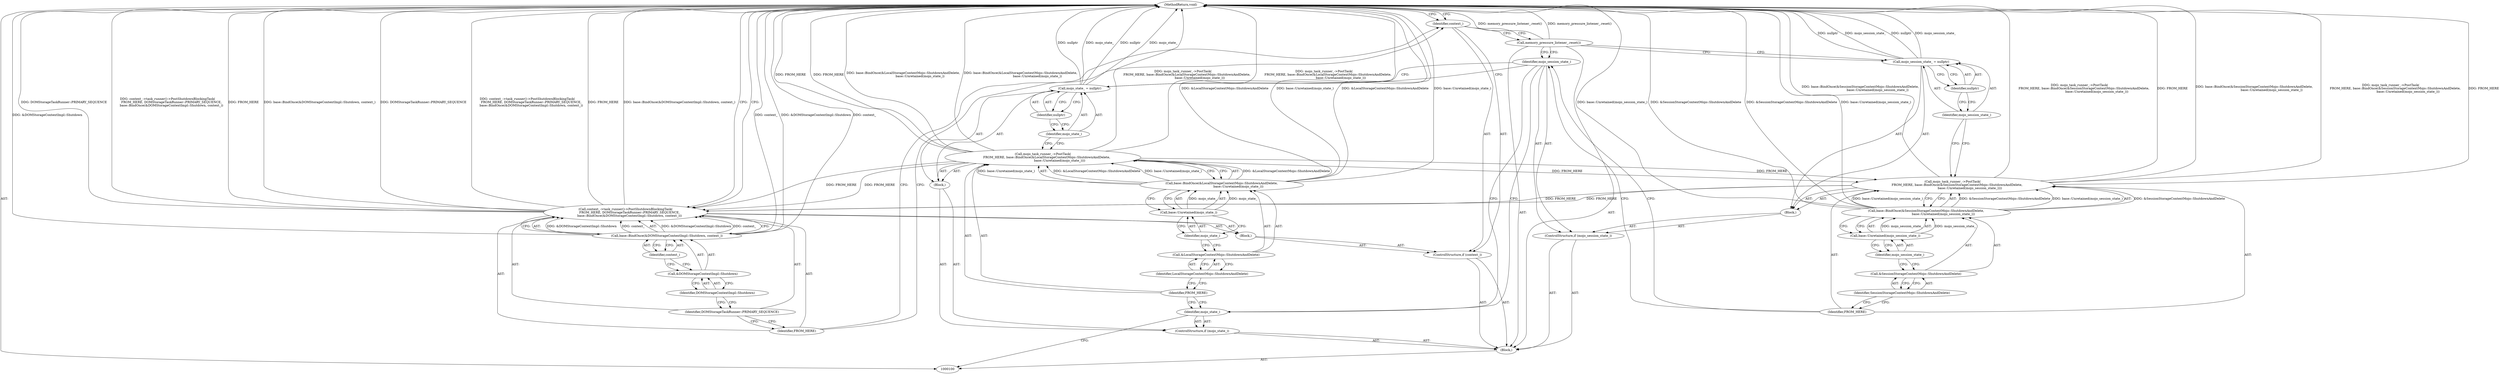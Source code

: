 digraph "0_Chrome_ba169c14aa9cc2efd708a878ae21ff34f3898fe0_1" {
"1000139" [label="(MethodReturn,void)"];
"1000101" [label="(Block,)"];
"1000120" [label="(Call,base::BindOnce(&SessionStorageContextMojo::ShutdownAndDelete,\n                                   base::Unretained(mojo_session_state_)))"];
"1000121" [label="(Call,&SessionStorageContextMojo::ShutdownAndDelete)"];
"1000122" [label="(Identifier,SessionStorageContextMojo::ShutdownAndDelete)"];
"1000119" [label="(Identifier,FROM_HERE)"];
"1000123" [label="(Call,base::Unretained(mojo_session_state_))"];
"1000124" [label="(Identifier,mojo_session_state_)"];
"1000127" [label="(Identifier,nullptr)"];
"1000125" [label="(Call,mojo_session_state_ = nullptr)"];
"1000126" [label="(Identifier,mojo_session_state_)"];
"1000128" [label="(Call,memory_pressure_listener_.reset())"];
"1000131" [label="(Block,)"];
"1000129" [label="(ControlStructure,if (context_))"];
"1000130" [label="(Identifier,context_)"];
"1000132" [label="(Call,context_->task_runner()->PostShutdownBlockingTask(\n        FROM_HERE, DOMStorageTaskRunner::PRIMARY_SEQUENCE,\n        base::BindOnce(&DOMStorageContextImpl::Shutdown, context_)))"];
"1000134" [label="(Identifier,DOMStorageTaskRunner::PRIMARY_SEQUENCE)"];
"1000133" [label="(Identifier,FROM_HERE)"];
"1000136" [label="(Call,&DOMStorageContextImpl::Shutdown)"];
"1000137" [label="(Identifier,DOMStorageContextImpl::Shutdown)"];
"1000138" [label="(Identifier,context_)"];
"1000135" [label="(Call,base::BindOnce(&DOMStorageContextImpl::Shutdown, context_))"];
"1000104" [label="(Block,)"];
"1000102" [label="(ControlStructure,if (mojo_state_))"];
"1000103" [label="(Identifier,mojo_state_)"];
"1000105" [label="(Call,mojo_task_runner_->PostTask(\n        FROM_HERE, base::BindOnce(&LocalStorageContextMojo::ShutdownAndDelete,\n                                  base::Unretained(mojo_state_))))"];
"1000107" [label="(Call,base::BindOnce(&LocalStorageContextMojo::ShutdownAndDelete,\n                                  base::Unretained(mojo_state_)))"];
"1000108" [label="(Call,&LocalStorageContextMojo::ShutdownAndDelete)"];
"1000109" [label="(Identifier,LocalStorageContextMojo::ShutdownAndDelete)"];
"1000106" [label="(Identifier,FROM_HERE)"];
"1000110" [label="(Call,base::Unretained(mojo_state_))"];
"1000111" [label="(Identifier,mojo_state_)"];
"1000114" [label="(Identifier,nullptr)"];
"1000112" [label="(Call,mojo_state_ = nullptr)"];
"1000113" [label="(Identifier,mojo_state_)"];
"1000117" [label="(Block,)"];
"1000115" [label="(ControlStructure,if (mojo_session_state_))"];
"1000116" [label="(Identifier,mojo_session_state_)"];
"1000118" [label="(Call,mojo_task_runner_->PostTask(\n         FROM_HERE, base::BindOnce(&SessionStorageContextMojo::ShutdownAndDelete,\n                                   base::Unretained(mojo_session_state_))))"];
"1000139" -> "1000100"  [label="AST: "];
"1000139" -> "1000132"  [label="CFG: "];
"1000139" -> "1000130"  [label="CFG: "];
"1000125" -> "1000139"  [label="DDG: mojo_session_state_"];
"1000125" -> "1000139"  [label="DDG: nullptr"];
"1000107" -> "1000139"  [label="DDG: &LocalStorageContextMojo::ShutdownAndDelete"];
"1000107" -> "1000139"  [label="DDG: base::Unretained(mojo_state_)"];
"1000105" -> "1000139"  [label="DDG: base::BindOnce(&LocalStorageContextMojo::ShutdownAndDelete,\n                                  base::Unretained(mojo_state_))"];
"1000105" -> "1000139"  [label="DDG: mojo_task_runner_->PostTask(\n        FROM_HERE, base::BindOnce(&LocalStorageContextMojo::ShutdownAndDelete,\n                                  base::Unretained(mojo_state_)))"];
"1000105" -> "1000139"  [label="DDG: FROM_HERE"];
"1000112" -> "1000139"  [label="DDG: nullptr"];
"1000112" -> "1000139"  [label="DDG: mojo_state_"];
"1000132" -> "1000139"  [label="DDG: DOMStorageTaskRunner::PRIMARY_SEQUENCE"];
"1000132" -> "1000139"  [label="DDG: context_->task_runner()->PostShutdownBlockingTask(\n        FROM_HERE, DOMStorageTaskRunner::PRIMARY_SEQUENCE,\n        base::BindOnce(&DOMStorageContextImpl::Shutdown, context_))"];
"1000132" -> "1000139"  [label="DDG: FROM_HERE"];
"1000132" -> "1000139"  [label="DDG: base::BindOnce(&DOMStorageContextImpl::Shutdown, context_)"];
"1000120" -> "1000139"  [label="DDG: &SessionStorageContextMojo::ShutdownAndDelete"];
"1000120" -> "1000139"  [label="DDG: base::Unretained(mojo_session_state_)"];
"1000118" -> "1000139"  [label="DDG: mojo_task_runner_->PostTask(\n         FROM_HERE, base::BindOnce(&SessionStorageContextMojo::ShutdownAndDelete,\n                                   base::Unretained(mojo_session_state_)))"];
"1000118" -> "1000139"  [label="DDG: FROM_HERE"];
"1000118" -> "1000139"  [label="DDG: base::BindOnce(&SessionStorageContextMojo::ShutdownAndDelete,\n                                   base::Unretained(mojo_session_state_))"];
"1000135" -> "1000139"  [label="DDG: &DOMStorageContextImpl::Shutdown"];
"1000135" -> "1000139"  [label="DDG: context_"];
"1000128" -> "1000139"  [label="DDG: memory_pressure_listener_.reset()"];
"1000101" -> "1000100"  [label="AST: "];
"1000102" -> "1000101"  [label="AST: "];
"1000115" -> "1000101"  [label="AST: "];
"1000128" -> "1000101"  [label="AST: "];
"1000129" -> "1000101"  [label="AST: "];
"1000120" -> "1000118"  [label="AST: "];
"1000120" -> "1000123"  [label="CFG: "];
"1000121" -> "1000120"  [label="AST: "];
"1000123" -> "1000120"  [label="AST: "];
"1000118" -> "1000120"  [label="CFG: "];
"1000120" -> "1000139"  [label="DDG: &SessionStorageContextMojo::ShutdownAndDelete"];
"1000120" -> "1000139"  [label="DDG: base::Unretained(mojo_session_state_)"];
"1000120" -> "1000118"  [label="DDG: &SessionStorageContextMojo::ShutdownAndDelete"];
"1000120" -> "1000118"  [label="DDG: base::Unretained(mojo_session_state_)"];
"1000123" -> "1000120"  [label="DDG: mojo_session_state_"];
"1000121" -> "1000120"  [label="AST: "];
"1000121" -> "1000122"  [label="CFG: "];
"1000122" -> "1000121"  [label="AST: "];
"1000124" -> "1000121"  [label="CFG: "];
"1000122" -> "1000121"  [label="AST: "];
"1000122" -> "1000119"  [label="CFG: "];
"1000121" -> "1000122"  [label="CFG: "];
"1000119" -> "1000118"  [label="AST: "];
"1000119" -> "1000116"  [label="CFG: "];
"1000122" -> "1000119"  [label="CFG: "];
"1000123" -> "1000120"  [label="AST: "];
"1000123" -> "1000124"  [label="CFG: "];
"1000124" -> "1000123"  [label="AST: "];
"1000120" -> "1000123"  [label="CFG: "];
"1000123" -> "1000120"  [label="DDG: mojo_session_state_"];
"1000124" -> "1000123"  [label="AST: "];
"1000124" -> "1000121"  [label="CFG: "];
"1000123" -> "1000124"  [label="CFG: "];
"1000127" -> "1000125"  [label="AST: "];
"1000127" -> "1000126"  [label="CFG: "];
"1000125" -> "1000127"  [label="CFG: "];
"1000125" -> "1000117"  [label="AST: "];
"1000125" -> "1000127"  [label="CFG: "];
"1000126" -> "1000125"  [label="AST: "];
"1000127" -> "1000125"  [label="AST: "];
"1000128" -> "1000125"  [label="CFG: "];
"1000125" -> "1000139"  [label="DDG: mojo_session_state_"];
"1000125" -> "1000139"  [label="DDG: nullptr"];
"1000126" -> "1000125"  [label="AST: "];
"1000126" -> "1000118"  [label="CFG: "];
"1000127" -> "1000126"  [label="CFG: "];
"1000128" -> "1000101"  [label="AST: "];
"1000128" -> "1000125"  [label="CFG: "];
"1000128" -> "1000116"  [label="CFG: "];
"1000130" -> "1000128"  [label="CFG: "];
"1000128" -> "1000139"  [label="DDG: memory_pressure_listener_.reset()"];
"1000131" -> "1000129"  [label="AST: "];
"1000132" -> "1000131"  [label="AST: "];
"1000129" -> "1000101"  [label="AST: "];
"1000130" -> "1000129"  [label="AST: "];
"1000131" -> "1000129"  [label="AST: "];
"1000130" -> "1000129"  [label="AST: "];
"1000130" -> "1000128"  [label="CFG: "];
"1000133" -> "1000130"  [label="CFG: "];
"1000139" -> "1000130"  [label="CFG: "];
"1000132" -> "1000131"  [label="AST: "];
"1000132" -> "1000135"  [label="CFG: "];
"1000133" -> "1000132"  [label="AST: "];
"1000134" -> "1000132"  [label="AST: "];
"1000135" -> "1000132"  [label="AST: "];
"1000139" -> "1000132"  [label="CFG: "];
"1000132" -> "1000139"  [label="DDG: DOMStorageTaskRunner::PRIMARY_SEQUENCE"];
"1000132" -> "1000139"  [label="DDG: context_->task_runner()->PostShutdownBlockingTask(\n        FROM_HERE, DOMStorageTaskRunner::PRIMARY_SEQUENCE,\n        base::BindOnce(&DOMStorageContextImpl::Shutdown, context_))"];
"1000132" -> "1000139"  [label="DDG: FROM_HERE"];
"1000132" -> "1000139"  [label="DDG: base::BindOnce(&DOMStorageContextImpl::Shutdown, context_)"];
"1000118" -> "1000132"  [label="DDG: FROM_HERE"];
"1000105" -> "1000132"  [label="DDG: FROM_HERE"];
"1000135" -> "1000132"  [label="DDG: &DOMStorageContextImpl::Shutdown"];
"1000135" -> "1000132"  [label="DDG: context_"];
"1000134" -> "1000132"  [label="AST: "];
"1000134" -> "1000133"  [label="CFG: "];
"1000137" -> "1000134"  [label="CFG: "];
"1000133" -> "1000132"  [label="AST: "];
"1000133" -> "1000130"  [label="CFG: "];
"1000134" -> "1000133"  [label="CFG: "];
"1000136" -> "1000135"  [label="AST: "];
"1000136" -> "1000137"  [label="CFG: "];
"1000137" -> "1000136"  [label="AST: "];
"1000138" -> "1000136"  [label="CFG: "];
"1000137" -> "1000136"  [label="AST: "];
"1000137" -> "1000134"  [label="CFG: "];
"1000136" -> "1000137"  [label="CFG: "];
"1000138" -> "1000135"  [label="AST: "];
"1000138" -> "1000136"  [label="CFG: "];
"1000135" -> "1000138"  [label="CFG: "];
"1000135" -> "1000132"  [label="AST: "];
"1000135" -> "1000138"  [label="CFG: "];
"1000136" -> "1000135"  [label="AST: "];
"1000138" -> "1000135"  [label="AST: "];
"1000132" -> "1000135"  [label="CFG: "];
"1000135" -> "1000139"  [label="DDG: &DOMStorageContextImpl::Shutdown"];
"1000135" -> "1000139"  [label="DDG: context_"];
"1000135" -> "1000132"  [label="DDG: &DOMStorageContextImpl::Shutdown"];
"1000135" -> "1000132"  [label="DDG: context_"];
"1000104" -> "1000102"  [label="AST: "];
"1000105" -> "1000104"  [label="AST: "];
"1000112" -> "1000104"  [label="AST: "];
"1000102" -> "1000101"  [label="AST: "];
"1000103" -> "1000102"  [label="AST: "];
"1000104" -> "1000102"  [label="AST: "];
"1000103" -> "1000102"  [label="AST: "];
"1000103" -> "1000100"  [label="CFG: "];
"1000106" -> "1000103"  [label="CFG: "];
"1000116" -> "1000103"  [label="CFG: "];
"1000105" -> "1000104"  [label="AST: "];
"1000105" -> "1000107"  [label="CFG: "];
"1000106" -> "1000105"  [label="AST: "];
"1000107" -> "1000105"  [label="AST: "];
"1000113" -> "1000105"  [label="CFG: "];
"1000105" -> "1000139"  [label="DDG: base::BindOnce(&LocalStorageContextMojo::ShutdownAndDelete,\n                                  base::Unretained(mojo_state_))"];
"1000105" -> "1000139"  [label="DDG: mojo_task_runner_->PostTask(\n        FROM_HERE, base::BindOnce(&LocalStorageContextMojo::ShutdownAndDelete,\n                                  base::Unretained(mojo_state_)))"];
"1000105" -> "1000139"  [label="DDG: FROM_HERE"];
"1000107" -> "1000105"  [label="DDG: &LocalStorageContextMojo::ShutdownAndDelete"];
"1000107" -> "1000105"  [label="DDG: base::Unretained(mojo_state_)"];
"1000105" -> "1000118"  [label="DDG: FROM_HERE"];
"1000105" -> "1000132"  [label="DDG: FROM_HERE"];
"1000107" -> "1000105"  [label="AST: "];
"1000107" -> "1000110"  [label="CFG: "];
"1000108" -> "1000107"  [label="AST: "];
"1000110" -> "1000107"  [label="AST: "];
"1000105" -> "1000107"  [label="CFG: "];
"1000107" -> "1000139"  [label="DDG: &LocalStorageContextMojo::ShutdownAndDelete"];
"1000107" -> "1000139"  [label="DDG: base::Unretained(mojo_state_)"];
"1000107" -> "1000105"  [label="DDG: &LocalStorageContextMojo::ShutdownAndDelete"];
"1000107" -> "1000105"  [label="DDG: base::Unretained(mojo_state_)"];
"1000110" -> "1000107"  [label="DDG: mojo_state_"];
"1000108" -> "1000107"  [label="AST: "];
"1000108" -> "1000109"  [label="CFG: "];
"1000109" -> "1000108"  [label="AST: "];
"1000111" -> "1000108"  [label="CFG: "];
"1000109" -> "1000108"  [label="AST: "];
"1000109" -> "1000106"  [label="CFG: "];
"1000108" -> "1000109"  [label="CFG: "];
"1000106" -> "1000105"  [label="AST: "];
"1000106" -> "1000103"  [label="CFG: "];
"1000109" -> "1000106"  [label="CFG: "];
"1000110" -> "1000107"  [label="AST: "];
"1000110" -> "1000111"  [label="CFG: "];
"1000111" -> "1000110"  [label="AST: "];
"1000107" -> "1000110"  [label="CFG: "];
"1000110" -> "1000107"  [label="DDG: mojo_state_"];
"1000111" -> "1000110"  [label="AST: "];
"1000111" -> "1000108"  [label="CFG: "];
"1000110" -> "1000111"  [label="CFG: "];
"1000114" -> "1000112"  [label="AST: "];
"1000114" -> "1000113"  [label="CFG: "];
"1000112" -> "1000114"  [label="CFG: "];
"1000112" -> "1000104"  [label="AST: "];
"1000112" -> "1000114"  [label="CFG: "];
"1000113" -> "1000112"  [label="AST: "];
"1000114" -> "1000112"  [label="AST: "];
"1000116" -> "1000112"  [label="CFG: "];
"1000112" -> "1000139"  [label="DDG: nullptr"];
"1000112" -> "1000139"  [label="DDG: mojo_state_"];
"1000113" -> "1000112"  [label="AST: "];
"1000113" -> "1000105"  [label="CFG: "];
"1000114" -> "1000113"  [label="CFG: "];
"1000117" -> "1000115"  [label="AST: "];
"1000118" -> "1000117"  [label="AST: "];
"1000125" -> "1000117"  [label="AST: "];
"1000115" -> "1000101"  [label="AST: "];
"1000116" -> "1000115"  [label="AST: "];
"1000117" -> "1000115"  [label="AST: "];
"1000116" -> "1000115"  [label="AST: "];
"1000116" -> "1000112"  [label="CFG: "];
"1000116" -> "1000103"  [label="CFG: "];
"1000119" -> "1000116"  [label="CFG: "];
"1000128" -> "1000116"  [label="CFG: "];
"1000118" -> "1000117"  [label="AST: "];
"1000118" -> "1000120"  [label="CFG: "];
"1000119" -> "1000118"  [label="AST: "];
"1000120" -> "1000118"  [label="AST: "];
"1000126" -> "1000118"  [label="CFG: "];
"1000118" -> "1000139"  [label="DDG: mojo_task_runner_->PostTask(\n         FROM_HERE, base::BindOnce(&SessionStorageContextMojo::ShutdownAndDelete,\n                                   base::Unretained(mojo_session_state_)))"];
"1000118" -> "1000139"  [label="DDG: FROM_HERE"];
"1000118" -> "1000139"  [label="DDG: base::BindOnce(&SessionStorageContextMojo::ShutdownAndDelete,\n                                   base::Unretained(mojo_session_state_))"];
"1000105" -> "1000118"  [label="DDG: FROM_HERE"];
"1000120" -> "1000118"  [label="DDG: &SessionStorageContextMojo::ShutdownAndDelete"];
"1000120" -> "1000118"  [label="DDG: base::Unretained(mojo_session_state_)"];
"1000118" -> "1000132"  [label="DDG: FROM_HERE"];
}
